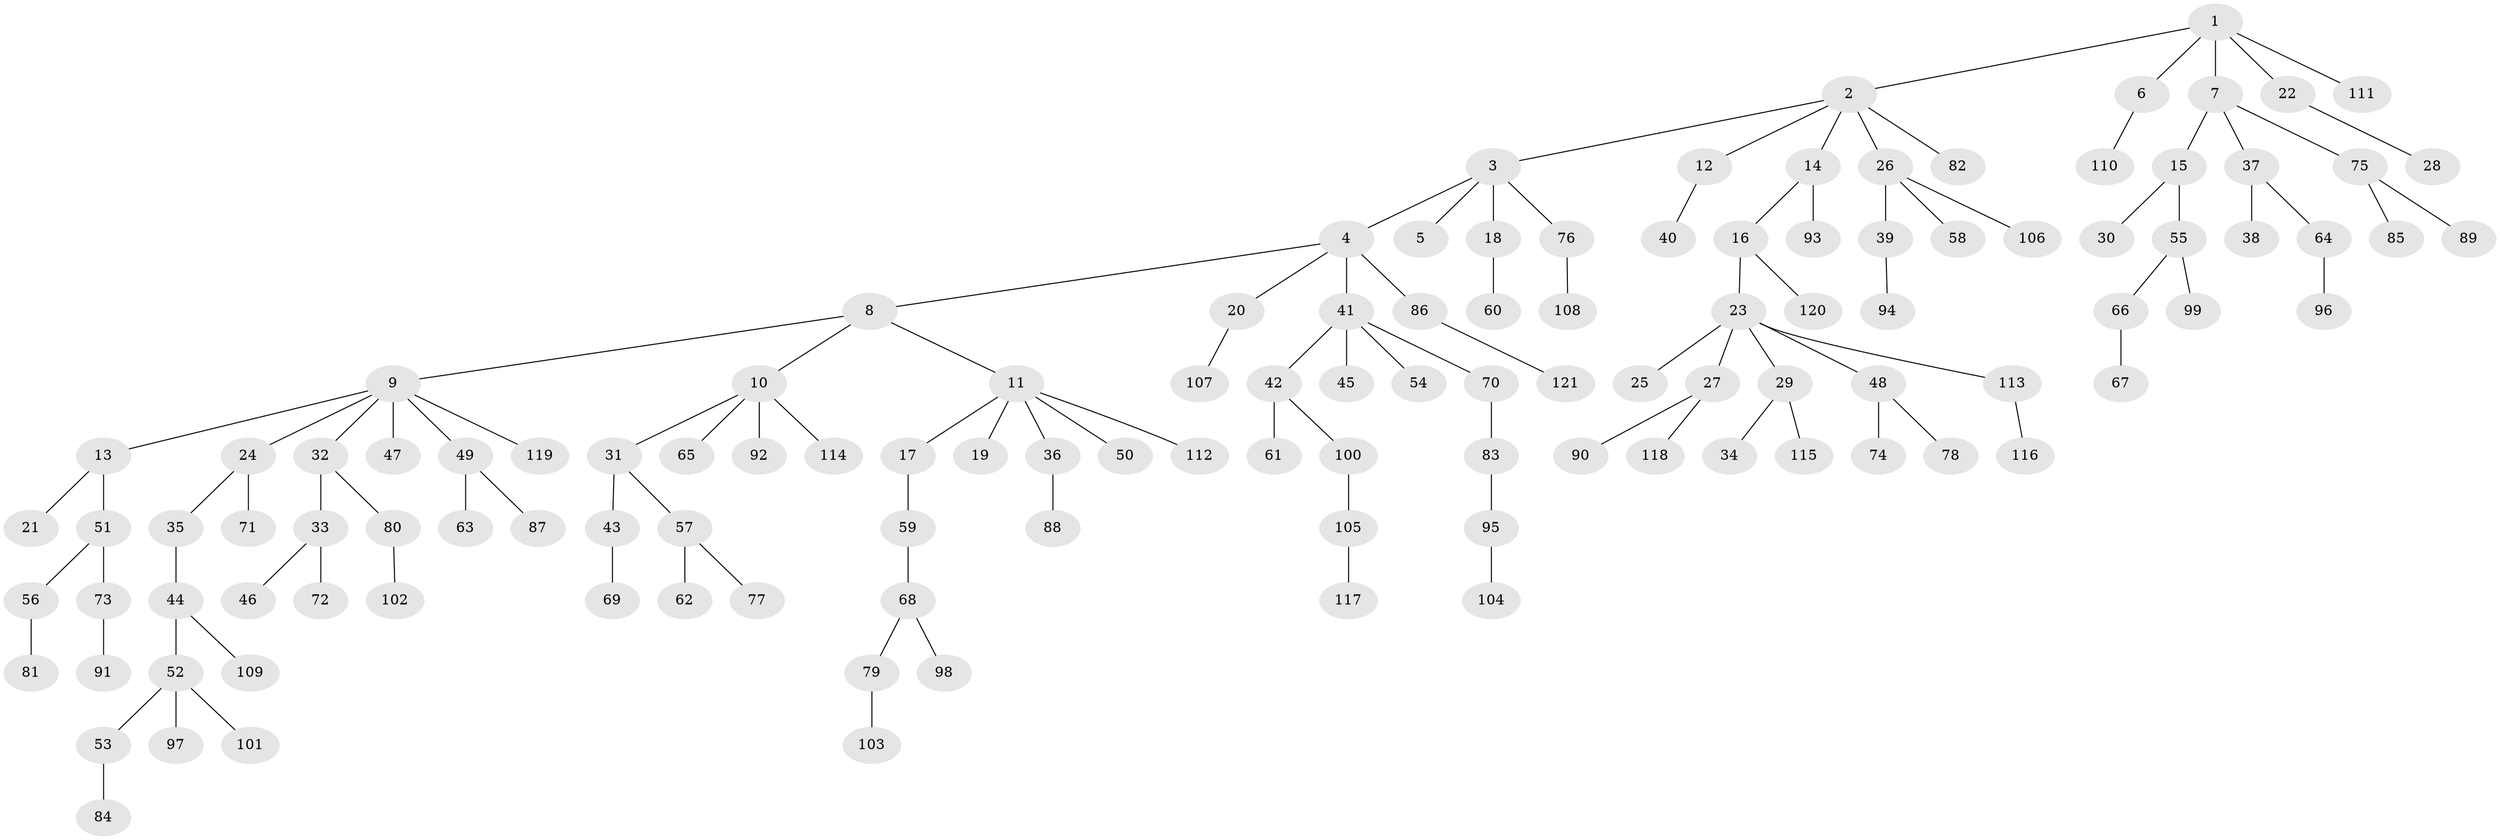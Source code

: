 // Generated by graph-tools (version 1.1) at 2025/02/03/09/25 03:02:19]
// undirected, 121 vertices, 120 edges
graph export_dot {
graph [start="1"]
  node [color=gray90,style=filled];
  1;
  2;
  3;
  4;
  5;
  6;
  7;
  8;
  9;
  10;
  11;
  12;
  13;
  14;
  15;
  16;
  17;
  18;
  19;
  20;
  21;
  22;
  23;
  24;
  25;
  26;
  27;
  28;
  29;
  30;
  31;
  32;
  33;
  34;
  35;
  36;
  37;
  38;
  39;
  40;
  41;
  42;
  43;
  44;
  45;
  46;
  47;
  48;
  49;
  50;
  51;
  52;
  53;
  54;
  55;
  56;
  57;
  58;
  59;
  60;
  61;
  62;
  63;
  64;
  65;
  66;
  67;
  68;
  69;
  70;
  71;
  72;
  73;
  74;
  75;
  76;
  77;
  78;
  79;
  80;
  81;
  82;
  83;
  84;
  85;
  86;
  87;
  88;
  89;
  90;
  91;
  92;
  93;
  94;
  95;
  96;
  97;
  98;
  99;
  100;
  101;
  102;
  103;
  104;
  105;
  106;
  107;
  108;
  109;
  110;
  111;
  112;
  113;
  114;
  115;
  116;
  117;
  118;
  119;
  120;
  121;
  1 -- 2;
  1 -- 6;
  1 -- 7;
  1 -- 22;
  1 -- 111;
  2 -- 3;
  2 -- 12;
  2 -- 14;
  2 -- 26;
  2 -- 82;
  3 -- 4;
  3 -- 5;
  3 -- 18;
  3 -- 76;
  4 -- 8;
  4 -- 20;
  4 -- 41;
  4 -- 86;
  6 -- 110;
  7 -- 15;
  7 -- 37;
  7 -- 75;
  8 -- 9;
  8 -- 10;
  8 -- 11;
  9 -- 13;
  9 -- 24;
  9 -- 32;
  9 -- 47;
  9 -- 49;
  9 -- 119;
  10 -- 31;
  10 -- 65;
  10 -- 92;
  10 -- 114;
  11 -- 17;
  11 -- 19;
  11 -- 36;
  11 -- 50;
  11 -- 112;
  12 -- 40;
  13 -- 21;
  13 -- 51;
  14 -- 16;
  14 -- 93;
  15 -- 30;
  15 -- 55;
  16 -- 23;
  16 -- 120;
  17 -- 59;
  18 -- 60;
  20 -- 107;
  22 -- 28;
  23 -- 25;
  23 -- 27;
  23 -- 29;
  23 -- 48;
  23 -- 113;
  24 -- 35;
  24 -- 71;
  26 -- 39;
  26 -- 58;
  26 -- 106;
  27 -- 90;
  27 -- 118;
  29 -- 34;
  29 -- 115;
  31 -- 43;
  31 -- 57;
  32 -- 33;
  32 -- 80;
  33 -- 46;
  33 -- 72;
  35 -- 44;
  36 -- 88;
  37 -- 38;
  37 -- 64;
  39 -- 94;
  41 -- 42;
  41 -- 45;
  41 -- 54;
  41 -- 70;
  42 -- 61;
  42 -- 100;
  43 -- 69;
  44 -- 52;
  44 -- 109;
  48 -- 74;
  48 -- 78;
  49 -- 63;
  49 -- 87;
  51 -- 56;
  51 -- 73;
  52 -- 53;
  52 -- 97;
  52 -- 101;
  53 -- 84;
  55 -- 66;
  55 -- 99;
  56 -- 81;
  57 -- 62;
  57 -- 77;
  59 -- 68;
  64 -- 96;
  66 -- 67;
  68 -- 79;
  68 -- 98;
  70 -- 83;
  73 -- 91;
  75 -- 85;
  75 -- 89;
  76 -- 108;
  79 -- 103;
  80 -- 102;
  83 -- 95;
  86 -- 121;
  95 -- 104;
  100 -- 105;
  105 -- 117;
  113 -- 116;
}
